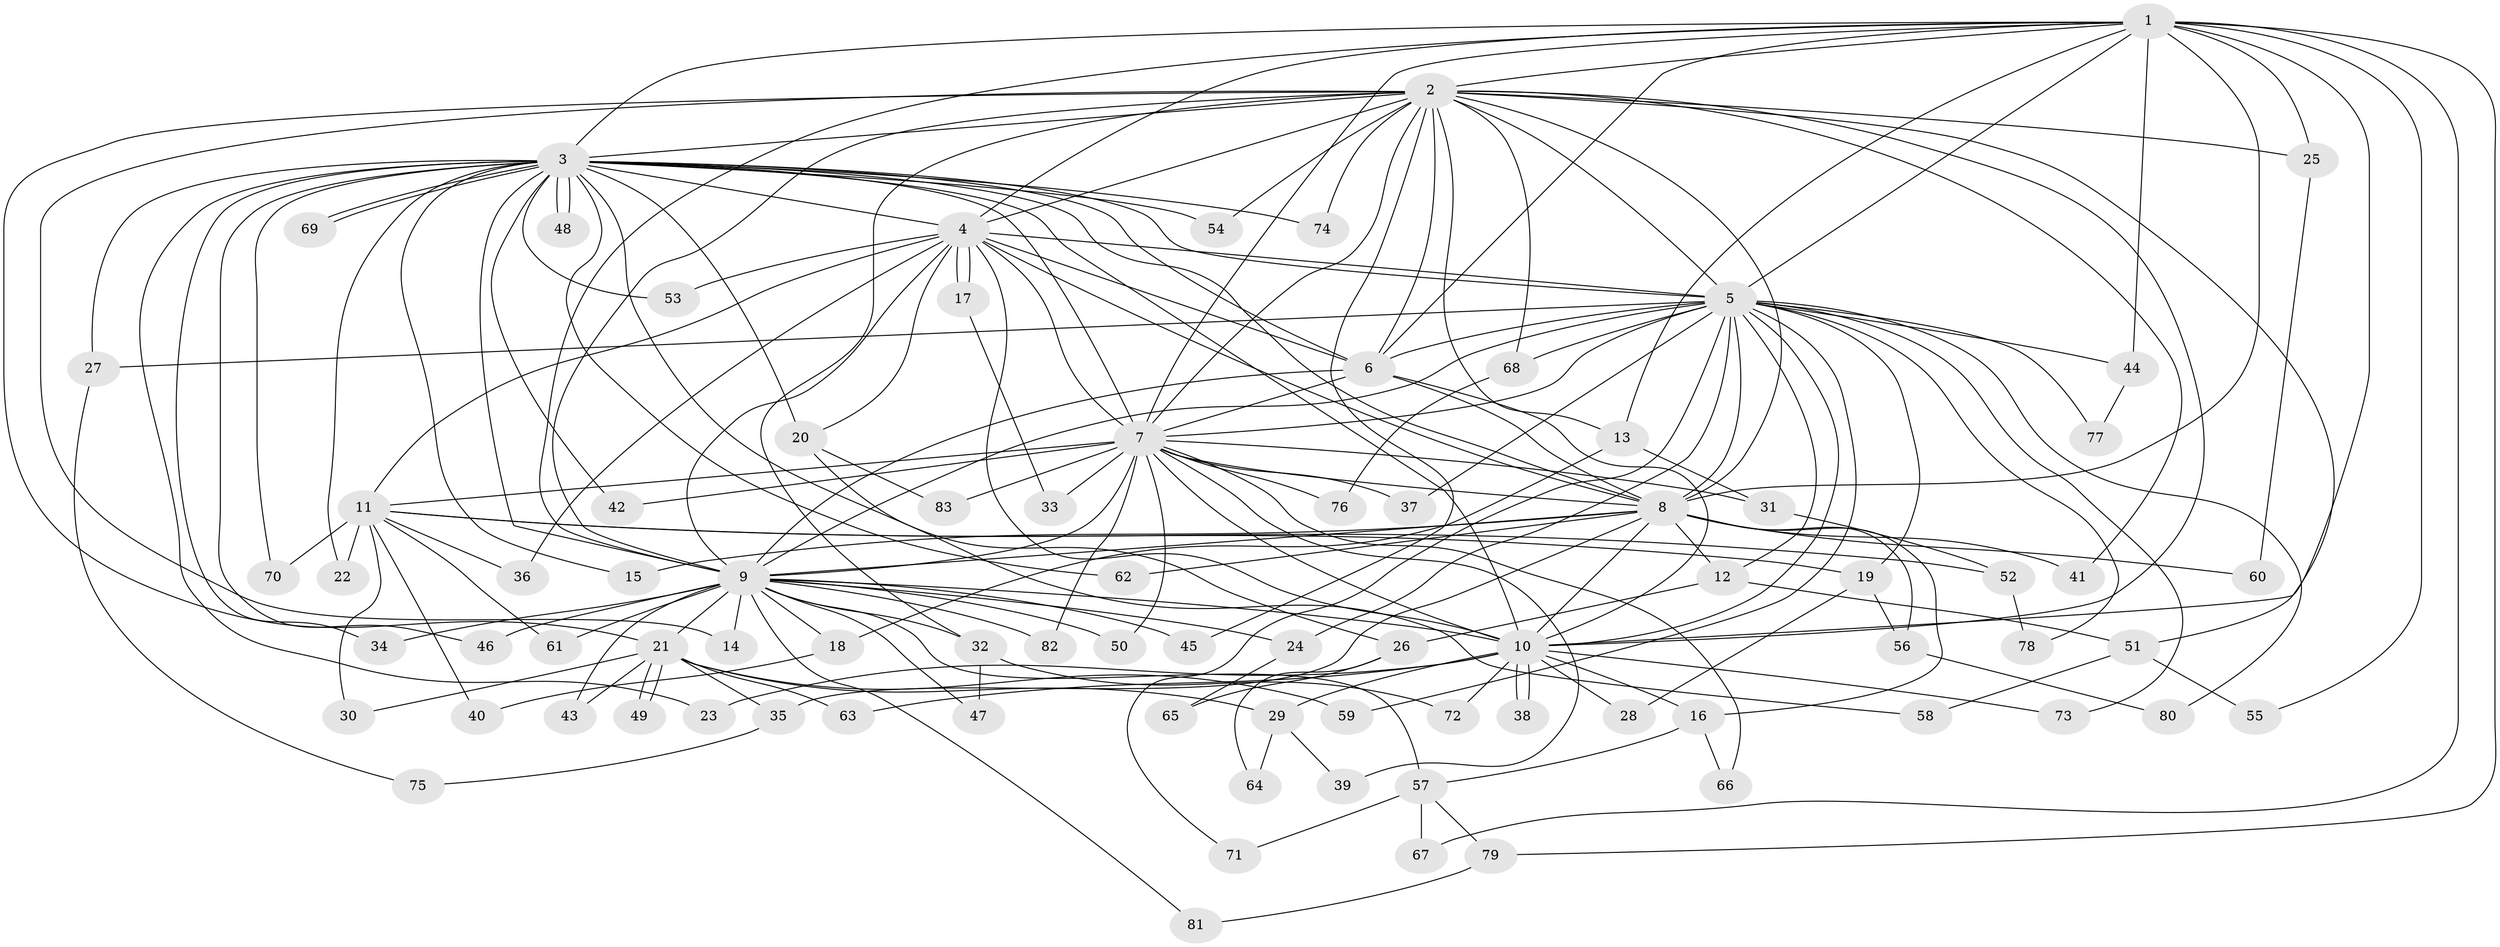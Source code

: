 // coarse degree distribution, {12: 0.058823529411764705, 14: 0.08823529411764706, 18: 0.058823529411764705, 9: 0.029411764705882353, 15: 0.029411764705882353, 7: 0.029411764705882353, 5: 0.11764705882352941, 3: 0.058823529411764705, 4: 0.14705882352941177, 2: 0.29411764705882354, 1: 0.08823529411764706}
// Generated by graph-tools (version 1.1) at 2025/49/03/04/25 22:49:51]
// undirected, 83 vertices, 191 edges
graph export_dot {
  node [color=gray90,style=filled];
  1;
  2;
  3;
  4;
  5;
  6;
  7;
  8;
  9;
  10;
  11;
  12;
  13;
  14;
  15;
  16;
  17;
  18;
  19;
  20;
  21;
  22;
  23;
  24;
  25;
  26;
  27;
  28;
  29;
  30;
  31;
  32;
  33;
  34;
  35;
  36;
  37;
  38;
  39;
  40;
  41;
  42;
  43;
  44;
  45;
  46;
  47;
  48;
  49;
  50;
  51;
  52;
  53;
  54;
  55;
  56;
  57;
  58;
  59;
  60;
  61;
  62;
  63;
  64;
  65;
  66;
  67;
  68;
  69;
  70;
  71;
  72;
  73;
  74;
  75;
  76;
  77;
  78;
  79;
  80;
  81;
  82;
  83;
  1 -- 2;
  1 -- 3;
  1 -- 4;
  1 -- 5;
  1 -- 6;
  1 -- 7;
  1 -- 8;
  1 -- 9;
  1 -- 10;
  1 -- 13;
  1 -- 25;
  1 -- 44;
  1 -- 55;
  1 -- 67;
  1 -- 79;
  2 -- 3;
  2 -- 4;
  2 -- 5;
  2 -- 6;
  2 -- 7;
  2 -- 8;
  2 -- 9;
  2 -- 10;
  2 -- 13;
  2 -- 14;
  2 -- 21;
  2 -- 25;
  2 -- 32;
  2 -- 41;
  2 -- 45;
  2 -- 51;
  2 -- 54;
  2 -- 68;
  2 -- 74;
  3 -- 4;
  3 -- 5;
  3 -- 6;
  3 -- 7;
  3 -- 8;
  3 -- 9;
  3 -- 10;
  3 -- 15;
  3 -- 20;
  3 -- 22;
  3 -- 23;
  3 -- 27;
  3 -- 34;
  3 -- 42;
  3 -- 46;
  3 -- 48;
  3 -- 48;
  3 -- 53;
  3 -- 54;
  3 -- 58;
  3 -- 62;
  3 -- 69;
  3 -- 69;
  3 -- 70;
  3 -- 74;
  4 -- 5;
  4 -- 6;
  4 -- 7;
  4 -- 8;
  4 -- 9;
  4 -- 10;
  4 -- 11;
  4 -- 17;
  4 -- 17;
  4 -- 20;
  4 -- 36;
  4 -- 53;
  5 -- 6;
  5 -- 7;
  5 -- 8;
  5 -- 9;
  5 -- 10;
  5 -- 12;
  5 -- 19;
  5 -- 24;
  5 -- 27;
  5 -- 37;
  5 -- 44;
  5 -- 59;
  5 -- 68;
  5 -- 71;
  5 -- 73;
  5 -- 77;
  5 -- 78;
  5 -- 80;
  6 -- 7;
  6 -- 8;
  6 -- 9;
  6 -- 10;
  7 -- 8;
  7 -- 9;
  7 -- 10;
  7 -- 11;
  7 -- 31;
  7 -- 33;
  7 -- 37;
  7 -- 39;
  7 -- 42;
  7 -- 50;
  7 -- 66;
  7 -- 76;
  7 -- 82;
  7 -- 83;
  8 -- 9;
  8 -- 10;
  8 -- 12;
  8 -- 15;
  8 -- 16;
  8 -- 35;
  8 -- 41;
  8 -- 56;
  8 -- 60;
  8 -- 62;
  9 -- 10;
  9 -- 14;
  9 -- 18;
  9 -- 21;
  9 -- 24;
  9 -- 32;
  9 -- 34;
  9 -- 43;
  9 -- 45;
  9 -- 46;
  9 -- 47;
  9 -- 50;
  9 -- 57;
  9 -- 61;
  9 -- 81;
  9 -- 82;
  10 -- 16;
  10 -- 23;
  10 -- 28;
  10 -- 29;
  10 -- 38;
  10 -- 38;
  10 -- 63;
  10 -- 72;
  10 -- 73;
  11 -- 19;
  11 -- 22;
  11 -- 30;
  11 -- 36;
  11 -- 40;
  11 -- 52;
  11 -- 61;
  11 -- 70;
  12 -- 26;
  12 -- 51;
  13 -- 18;
  13 -- 31;
  16 -- 57;
  16 -- 66;
  17 -- 33;
  18 -- 40;
  19 -- 28;
  19 -- 56;
  20 -- 26;
  20 -- 83;
  21 -- 29;
  21 -- 30;
  21 -- 35;
  21 -- 43;
  21 -- 49;
  21 -- 49;
  21 -- 59;
  21 -- 63;
  24 -- 65;
  25 -- 60;
  26 -- 64;
  26 -- 65;
  27 -- 75;
  29 -- 39;
  29 -- 64;
  31 -- 52;
  32 -- 47;
  32 -- 72;
  35 -- 75;
  44 -- 77;
  51 -- 55;
  51 -- 58;
  52 -- 78;
  56 -- 80;
  57 -- 67;
  57 -- 71;
  57 -- 79;
  68 -- 76;
  79 -- 81;
}
